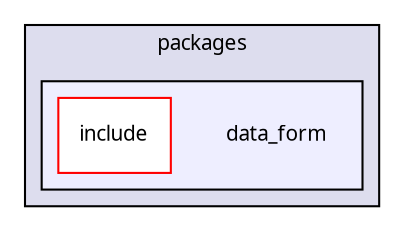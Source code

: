 digraph "packages/data_form/" {
  compound=true
  node [ fontsize="10", fontname="FreeSans.ttf"];
  edge [ labelfontsize="10", labelfontname="FreeSans.ttf"];
  subgraph clusterdir_93501a11e921083efbd154e0cdff5f10 {
    graph [ bgcolor="#ddddee", pencolor="black", label="packages" fontname="FreeSans.ttf", fontsize="10", URL="dir_93501a11e921083efbd154e0cdff5f10.html"]
  subgraph clusterdir_e400177cb9e9b1c8ecf8878d2d35b4e9 {
    graph [ bgcolor="#eeeeff", pencolor="black", label="" URL="dir_e400177cb9e9b1c8ecf8878d2d35b4e9.html"];
    dir_e400177cb9e9b1c8ecf8878d2d35b4e9 [shape=plaintext label="data_form"];
    dir_cc10dae2b8a4872fe79c8c5f2dbb3a72 [shape=box label="include" color="red" fillcolor="white" style="filled" URL="dir_cc10dae2b8a4872fe79c8c5f2dbb3a72.html"];
  }
  }
}
